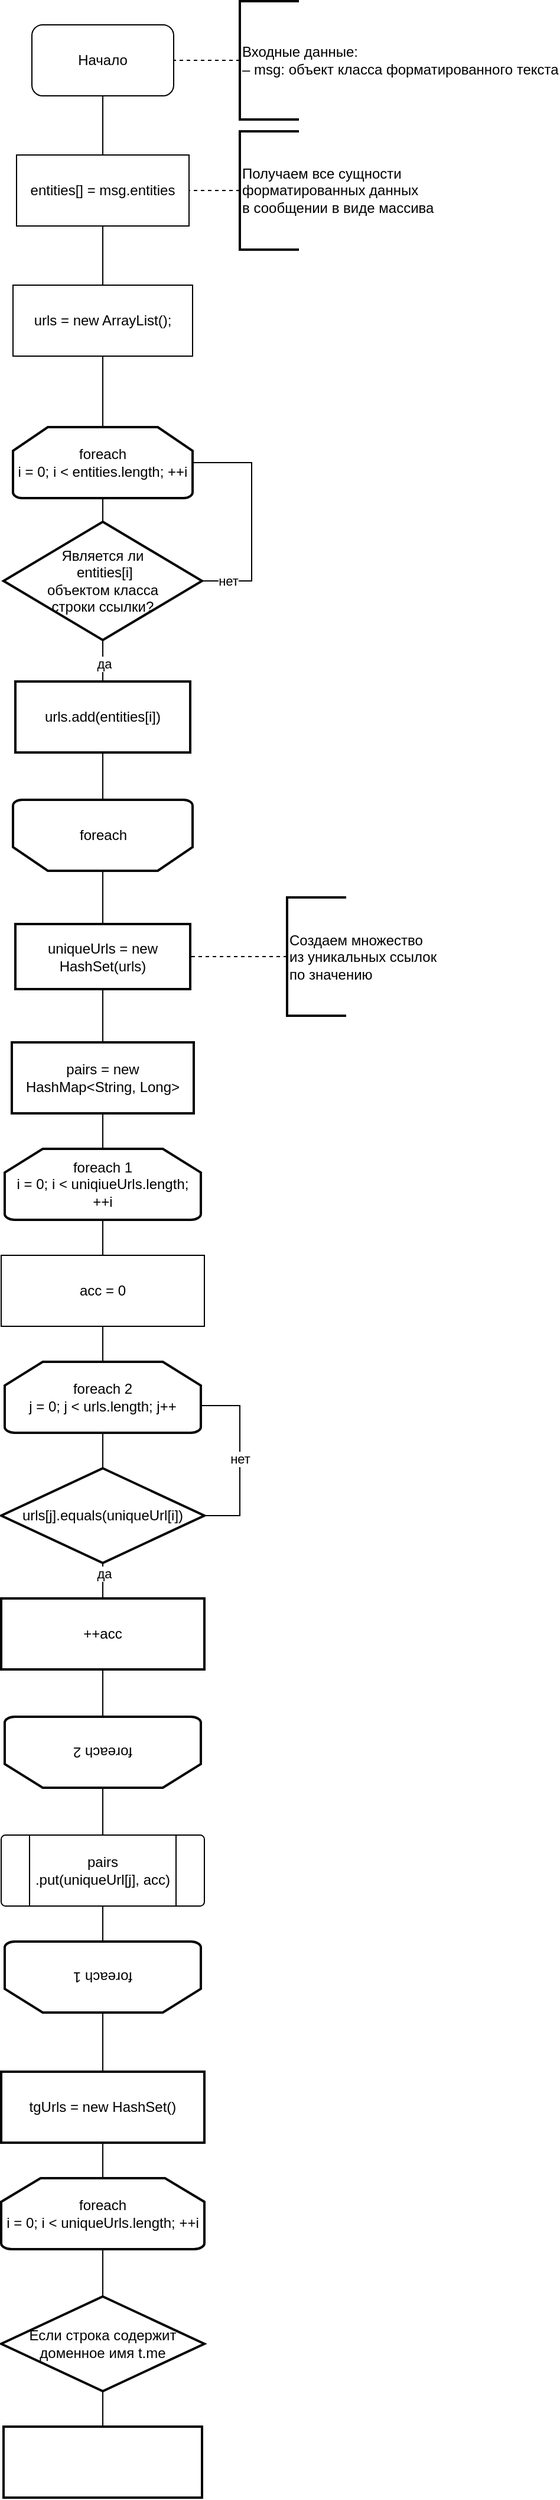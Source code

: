 <mxfile version="18.0.3" type="github">
  <diagram id="5dSFAF3gYTnQDeslkhWD" name="Page-1">
    <mxGraphModel dx="768" dy="801" grid="1" gridSize="10" guides="1" tooltips="1" connect="1" arrows="1" fold="1" page="1" pageScale="1" pageWidth="1654" pageHeight="2336" math="0" shadow="0">
      <root>
        <mxCell id="0" />
        <mxCell id="1" parent="0" />
        <mxCell id="sSxXcbS8iqsULBvi6WvE-41" style="edgeStyle=orthogonalEdgeStyle;rounded=0;orthogonalLoop=1;jettySize=auto;html=1;endArrow=none;endFill=0;" parent="1" source="sSxXcbS8iqsULBvi6WvE-1" target="sSxXcbS8iqsULBvi6WvE-6" edge="1">
          <mxGeometry relative="1" as="geometry" />
        </mxCell>
        <mxCell id="sSxXcbS8iqsULBvi6WvE-1" value="Начало&lt;br&gt;" style="rounded=1;whiteSpace=wrap;html=1;" parent="1" vertex="1">
          <mxGeometry x="354" y="30" width="120" height="60" as="geometry" />
        </mxCell>
        <mxCell id="sSxXcbS8iqsULBvi6WvE-4" style="edgeStyle=orthogonalEdgeStyle;rounded=0;orthogonalLoop=1;jettySize=auto;html=1;endArrow=none;endFill=0;dashed=1;" parent="1" source="sSxXcbS8iqsULBvi6WvE-3" target="sSxXcbS8iqsULBvi6WvE-1" edge="1">
          <mxGeometry relative="1" as="geometry" />
        </mxCell>
        <mxCell id="sSxXcbS8iqsULBvi6WvE-3" value="Входные данные:&lt;br&gt;– msg: объект класса форматированного текста" style="strokeWidth=2;html=1;shape=mxgraph.flowchart.annotation_1;align=left;pointerEvents=1;" parent="1" vertex="1">
          <mxGeometry x="530" y="10" width="50" height="100" as="geometry" />
        </mxCell>
        <mxCell id="sSxXcbS8iqsULBvi6WvE-23" value="" style="edgeStyle=orthogonalEdgeStyle;rounded=0;orthogonalLoop=1;jettySize=auto;html=1;endArrow=none;endFill=0;" parent="1" source="sSxXcbS8iqsULBvi6WvE-6" target="sSxXcbS8iqsULBvi6WvE-22" edge="1">
          <mxGeometry relative="1" as="geometry" />
        </mxCell>
        <mxCell id="sSxXcbS8iqsULBvi6WvE-6" value="entities[] = msg.entities" style="rounded=0;whiteSpace=wrap;html=1;" parent="1" vertex="1">
          <mxGeometry x="341" y="140" width="146" height="60" as="geometry" />
        </mxCell>
        <mxCell id="sSxXcbS8iqsULBvi6WvE-8" style="edgeStyle=orthogonalEdgeStyle;rounded=0;orthogonalLoop=1;jettySize=auto;html=1;dashed=1;endArrow=none;endFill=0;" parent="1" source="sSxXcbS8iqsULBvi6WvE-7" target="sSxXcbS8iqsULBvi6WvE-6" edge="1">
          <mxGeometry relative="1" as="geometry" />
        </mxCell>
        <mxCell id="sSxXcbS8iqsULBvi6WvE-7" value="Получаем все сущности&lt;br&gt;форматированных данных&lt;br&gt;в сообщении в виде массива" style="strokeWidth=2;html=1;shape=mxgraph.flowchart.annotation_1;align=left;pointerEvents=1;" parent="1" vertex="1">
          <mxGeometry x="530" y="120" width="50" height="100" as="geometry" />
        </mxCell>
        <mxCell id="sSxXcbS8iqsULBvi6WvE-34" style="edgeStyle=orthogonalEdgeStyle;rounded=0;orthogonalLoop=1;jettySize=auto;html=1;exitX=0.5;exitY=1;exitDx=0;exitDy=0;exitPerimeter=0;entryX=0.5;entryY=0;entryDx=0;entryDy=0;entryPerimeter=0;endArrow=none;endFill=0;" parent="1" source="sSxXcbS8iqsULBvi6WvE-9" target="sSxXcbS8iqsULBvi6WvE-11" edge="1">
          <mxGeometry relative="1" as="geometry" />
        </mxCell>
        <mxCell id="sSxXcbS8iqsULBvi6WvE-9" value="foreach&lt;br&gt;i = 0; i &amp;lt; entities.length; ++i" style="strokeWidth=2;html=1;shape=mxgraph.flowchart.loop_limit;whiteSpace=wrap;" parent="1" vertex="1">
          <mxGeometry x="338" y="370" width="152" height="60" as="geometry" />
        </mxCell>
        <mxCell id="sSxXcbS8iqsULBvi6WvE-43" value="" style="edgeStyle=orthogonalEdgeStyle;rounded=0;orthogonalLoop=1;jettySize=auto;html=1;endArrow=none;endFill=0;" parent="1" source="sSxXcbS8iqsULBvi6WvE-10" target="sSxXcbS8iqsULBvi6WvE-42" edge="1">
          <mxGeometry relative="1" as="geometry" />
        </mxCell>
        <mxCell id="sSxXcbS8iqsULBvi6WvE-10" value="" style="strokeWidth=2;html=1;shape=mxgraph.flowchart.loop_limit;whiteSpace=wrap;rotation=-180;" parent="1" vertex="1">
          <mxGeometry x="338" y="685" width="152" height="60" as="geometry" />
        </mxCell>
        <mxCell id="sSxXcbS8iqsULBvi6WvE-31" value="" style="edgeStyle=orthogonalEdgeStyle;rounded=0;orthogonalLoop=1;jettySize=auto;html=1;endArrow=none;endFill=0;" parent="1" source="sSxXcbS8iqsULBvi6WvE-11" target="sSxXcbS8iqsULBvi6WvE-30" edge="1">
          <mxGeometry relative="1" as="geometry" />
        </mxCell>
        <mxCell id="sSxXcbS8iqsULBvi6WvE-38" value="да" style="edgeLabel;html=1;align=center;verticalAlign=middle;resizable=0;points=[];" parent="sSxXcbS8iqsULBvi6WvE-31" vertex="1" connectable="0">
          <mxGeometry x="-0.467" y="1" relative="1" as="geometry">
            <mxPoint y="8" as="offset" />
          </mxGeometry>
        </mxCell>
        <mxCell id="sSxXcbS8iqsULBvi6WvE-36" style="edgeStyle=orthogonalEdgeStyle;rounded=0;orthogonalLoop=1;jettySize=auto;html=1;exitX=1;exitY=0.5;exitDx=0;exitDy=0;exitPerimeter=0;entryX=1;entryY=0.5;entryDx=0;entryDy=0;entryPerimeter=0;endArrow=none;endFill=0;" parent="1" source="sSxXcbS8iqsULBvi6WvE-11" target="sSxXcbS8iqsULBvi6WvE-9" edge="1">
          <mxGeometry relative="1" as="geometry">
            <Array as="points">
              <mxPoint x="540" y="500" />
              <mxPoint x="540" y="400" />
            </Array>
          </mxGeometry>
        </mxCell>
        <mxCell id="sSxXcbS8iqsULBvi6WvE-37" value="нет" style="edgeLabel;html=1;align=center;verticalAlign=middle;resizable=0;points=[];" parent="sSxXcbS8iqsULBvi6WvE-36" vertex="1" connectable="0">
          <mxGeometry x="-0.75" y="2" relative="1" as="geometry">
            <mxPoint x="-2" y="2" as="offset" />
          </mxGeometry>
        </mxCell>
        <mxCell id="sSxXcbS8iqsULBvi6WvE-11" value="Является ли&lt;br&gt;&amp;nbsp;entities[i]&lt;br&gt;объектом класса&lt;br&gt;строки ссылки?" style="strokeWidth=2;html=1;shape=mxgraph.flowchart.decision;whiteSpace=wrap;" parent="1" vertex="1">
          <mxGeometry x="330" y="450" width="168" height="100" as="geometry" />
        </mxCell>
        <mxCell id="sSxXcbS8iqsULBvi6WvE-33" style="edgeStyle=orthogonalEdgeStyle;rounded=0;orthogonalLoop=1;jettySize=auto;html=1;entryX=0.5;entryY=0;entryDx=0;entryDy=0;entryPerimeter=0;endArrow=none;endFill=0;" parent="1" source="sSxXcbS8iqsULBvi6WvE-22" target="sSxXcbS8iqsULBvi6WvE-9" edge="1">
          <mxGeometry relative="1" as="geometry" />
        </mxCell>
        <mxCell id="sSxXcbS8iqsULBvi6WvE-22" value="urls = new ArrayList();" style="whiteSpace=wrap;html=1;rounded=0;" parent="1" vertex="1">
          <mxGeometry x="338" y="250" width="152" height="60" as="geometry" />
        </mxCell>
        <mxCell id="sSxXcbS8iqsULBvi6WvE-39" style="edgeStyle=orthogonalEdgeStyle;rounded=0;orthogonalLoop=1;jettySize=auto;html=1;entryX=0.5;entryY=1;entryDx=0;entryDy=0;entryPerimeter=0;endArrow=none;endFill=0;" parent="1" source="sSxXcbS8iqsULBvi6WvE-30" target="sSxXcbS8iqsULBvi6WvE-10" edge="1">
          <mxGeometry relative="1" as="geometry" />
        </mxCell>
        <mxCell id="sSxXcbS8iqsULBvi6WvE-30" value="urls.add(entities[i])" style="whiteSpace=wrap;html=1;strokeWidth=2;" parent="1" vertex="1">
          <mxGeometry x="340" y="585" width="148" height="60" as="geometry" />
        </mxCell>
        <mxCell id="sSxXcbS8iqsULBvi6WvE-40" value="foreach" style="text;html=1;align=center;verticalAlign=middle;resizable=0;points=[];autosize=1;strokeColor=none;fillColor=none;" parent="1" vertex="1">
          <mxGeometry x="384" y="705" width="60" height="20" as="geometry" />
        </mxCell>
        <mxCell id="sSxXcbS8iqsULBvi6WvE-45" value="" style="edgeStyle=orthogonalEdgeStyle;rounded=0;orthogonalLoop=1;jettySize=auto;html=1;endArrow=none;endFill=0;" parent="1" source="sSxXcbS8iqsULBvi6WvE-42" target="sSxXcbS8iqsULBvi6WvE-44" edge="1">
          <mxGeometry relative="1" as="geometry" />
        </mxCell>
        <mxCell id="sSxXcbS8iqsULBvi6WvE-42" value="uniqueUrls = new HashSet(urls)" style="whiteSpace=wrap;html=1;strokeWidth=2;" parent="1" vertex="1">
          <mxGeometry x="340" y="790" width="148" height="55" as="geometry" />
        </mxCell>
        <mxCell id="sSxXcbS8iqsULBvi6WvE-44" value="pairs = new HashMap&amp;lt;String, Long&amp;gt;" style="whiteSpace=wrap;html=1;strokeWidth=2;" parent="1" vertex="1">
          <mxGeometry x="337" y="890" width="154" height="60" as="geometry" />
        </mxCell>
        <mxCell id="Ge9R5wrdljjXkZvI9MYg-1" style="edgeStyle=orthogonalEdgeStyle;rounded=0;orthogonalLoop=1;jettySize=auto;html=1;endArrow=none;endFill=0;" edge="1" parent="1" source="sSxXcbS8iqsULBvi6WvE-46" target="sSxXcbS8iqsULBvi6WvE-44">
          <mxGeometry relative="1" as="geometry" />
        </mxCell>
        <mxCell id="Ge9R5wrdljjXkZvI9MYg-26" style="edgeStyle=orthogonalEdgeStyle;rounded=0;orthogonalLoop=1;jettySize=auto;html=1;endArrow=none;endFill=0;" edge="1" parent="1" source="sSxXcbS8iqsULBvi6WvE-46" target="Ge9R5wrdljjXkZvI9MYg-23">
          <mxGeometry relative="1" as="geometry" />
        </mxCell>
        <mxCell id="sSxXcbS8iqsULBvi6WvE-46" value="foreach 1&lt;br&gt;i = 0; i &amp;lt; uniqiueUrls.length; ++i" style="strokeWidth=2;html=1;shape=mxgraph.flowchart.loop_limit;whiteSpace=wrap;" parent="1" vertex="1">
          <mxGeometry x="331" y="980" width="166" height="60" as="geometry" />
        </mxCell>
        <mxCell id="Ge9R5wrdljjXkZvI9MYg-33" style="edgeStyle=orthogonalEdgeStyle;rounded=0;orthogonalLoop=1;jettySize=auto;html=1;endArrow=none;endFill=0;" edge="1" parent="1" source="Ge9R5wrdljjXkZvI9MYg-2" target="Ge9R5wrdljjXkZvI9MYg-32">
          <mxGeometry relative="1" as="geometry" />
        </mxCell>
        <mxCell id="Ge9R5wrdljjXkZvI9MYg-2" value="foreach 2" style="strokeWidth=2;html=1;shape=mxgraph.flowchart.loop_limit;whiteSpace=wrap;rotation=-180;" vertex="1" parent="1">
          <mxGeometry x="331" y="1460" width="166" height="60" as="geometry" />
        </mxCell>
        <mxCell id="Ge9R5wrdljjXkZvI9MYg-4" style="edgeStyle=orthogonalEdgeStyle;rounded=0;orthogonalLoop=1;jettySize=auto;html=1;endArrow=none;endFill=0;dashed=1;" edge="1" parent="1" source="Ge9R5wrdljjXkZvI9MYg-3" target="sSxXcbS8iqsULBvi6WvE-42">
          <mxGeometry relative="1" as="geometry" />
        </mxCell>
        <mxCell id="Ge9R5wrdljjXkZvI9MYg-3" value="Создаем множество &lt;br&gt;из уникальных ссылок&amp;nbsp;&lt;br&gt;по значению" style="strokeWidth=2;html=1;shape=mxgraph.flowchart.annotation_1;align=left;pointerEvents=1;" vertex="1" parent="1">
          <mxGeometry x="570" y="767.5" width="50" height="100" as="geometry" />
        </mxCell>
        <mxCell id="Ge9R5wrdljjXkZvI9MYg-20" value="" style="edgeStyle=orthogonalEdgeStyle;rounded=0;orthogonalLoop=1;jettySize=auto;html=1;endArrow=none;endFill=0;" edge="1" parent="1" source="Ge9R5wrdljjXkZvI9MYg-16" target="Ge9R5wrdljjXkZvI9MYg-19">
          <mxGeometry relative="1" as="geometry" />
        </mxCell>
        <mxCell id="Ge9R5wrdljjXkZvI9MYg-16" value="foreach 2&lt;br&gt;j = 0; j &amp;lt; urls.length; j++" style="strokeWidth=2;html=1;shape=mxgraph.flowchart.loop_limit;whiteSpace=wrap;" vertex="1" parent="1">
          <mxGeometry x="331" y="1160" width="166" height="60" as="geometry" />
        </mxCell>
        <mxCell id="Ge9R5wrdljjXkZvI9MYg-22" value="" style="edgeStyle=orthogonalEdgeStyle;rounded=0;orthogonalLoop=1;jettySize=auto;html=1;endArrow=none;endFill=0;" edge="1" parent="1" source="Ge9R5wrdljjXkZvI9MYg-19" target="Ge9R5wrdljjXkZvI9MYg-21">
          <mxGeometry relative="1" as="geometry" />
        </mxCell>
        <mxCell id="Ge9R5wrdljjXkZvI9MYg-30" value="да" style="edgeLabel;html=1;align=center;verticalAlign=middle;resizable=0;points=[];" vertex="1" connectable="0" parent="Ge9R5wrdljjXkZvI9MYg-22">
          <mxGeometry x="-0.64" y="1" relative="1" as="geometry">
            <mxPoint as="offset" />
          </mxGeometry>
        </mxCell>
        <mxCell id="Ge9R5wrdljjXkZvI9MYg-29" value="нет" style="edgeStyle=orthogonalEdgeStyle;rounded=0;orthogonalLoop=1;jettySize=auto;html=1;entryX=1;entryY=0.617;entryDx=0;entryDy=0;entryPerimeter=0;endArrow=none;endFill=0;" edge="1" parent="1" source="Ge9R5wrdljjXkZvI9MYg-19" target="Ge9R5wrdljjXkZvI9MYg-16">
          <mxGeometry relative="1" as="geometry">
            <Array as="points">
              <mxPoint x="530" y="1290" />
              <mxPoint x="530" y="1197" />
            </Array>
          </mxGeometry>
        </mxCell>
        <mxCell id="Ge9R5wrdljjXkZvI9MYg-19" value="urls[j].equals(uniqueUrl[i])" style="rhombus;whiteSpace=wrap;html=1;strokeWidth=2;" vertex="1" parent="1">
          <mxGeometry x="328" y="1250" width="172" height="80" as="geometry" />
        </mxCell>
        <mxCell id="Ge9R5wrdljjXkZvI9MYg-31" style="edgeStyle=orthogonalEdgeStyle;rounded=0;orthogonalLoop=1;jettySize=auto;html=1;endArrow=none;endFill=0;" edge="1" parent="1" source="Ge9R5wrdljjXkZvI9MYg-21" target="Ge9R5wrdljjXkZvI9MYg-2">
          <mxGeometry relative="1" as="geometry" />
        </mxCell>
        <mxCell id="Ge9R5wrdljjXkZvI9MYg-21" value="++acc" style="whiteSpace=wrap;html=1;strokeWidth=2;" vertex="1" parent="1">
          <mxGeometry x="328" y="1360" width="172" height="60" as="geometry" />
        </mxCell>
        <mxCell id="Ge9R5wrdljjXkZvI9MYg-27" style="edgeStyle=orthogonalEdgeStyle;rounded=0;orthogonalLoop=1;jettySize=auto;html=1;endArrow=none;endFill=0;" edge="1" parent="1" source="Ge9R5wrdljjXkZvI9MYg-23" target="Ge9R5wrdljjXkZvI9MYg-16">
          <mxGeometry relative="1" as="geometry" />
        </mxCell>
        <mxCell id="Ge9R5wrdljjXkZvI9MYg-23" value="acc = 0" style="rounded=0;whiteSpace=wrap;html=1;" vertex="1" parent="1">
          <mxGeometry x="328" y="1070" width="172" height="60" as="geometry" />
        </mxCell>
        <mxCell id="Ge9R5wrdljjXkZvI9MYg-37" style="edgeStyle=orthogonalEdgeStyle;rounded=0;orthogonalLoop=1;jettySize=auto;html=1;endArrow=none;endFill=0;" edge="1" parent="1" source="Ge9R5wrdljjXkZvI9MYg-32" target="Ge9R5wrdljjXkZvI9MYg-34">
          <mxGeometry relative="1" as="geometry" />
        </mxCell>
        <mxCell id="Ge9R5wrdljjXkZvI9MYg-32" value="pairs&lt;br&gt;.put(uniqueUrl[j], acc)" style="verticalLabelPosition=middle;verticalAlign=middle;html=1;shape=process;whiteSpace=wrap;rounded=1;size=0.14;arcSize=6;labelPosition=center;align=center;" vertex="1" parent="1">
          <mxGeometry x="328" y="1560" width="172" height="60" as="geometry" />
        </mxCell>
        <mxCell id="Ge9R5wrdljjXkZvI9MYg-39" value="" style="edgeStyle=orthogonalEdgeStyle;rounded=0;orthogonalLoop=1;jettySize=auto;html=1;endArrow=none;endFill=0;" edge="1" parent="1" source="Ge9R5wrdljjXkZvI9MYg-34" target="Ge9R5wrdljjXkZvI9MYg-38">
          <mxGeometry relative="1" as="geometry" />
        </mxCell>
        <mxCell id="Ge9R5wrdljjXkZvI9MYg-34" value="foreach 1" style="strokeWidth=2;html=1;shape=mxgraph.flowchart.loop_limit;whiteSpace=wrap;rotation=-180;" vertex="1" parent="1">
          <mxGeometry x="331" y="1650" width="166" height="60" as="geometry" />
        </mxCell>
        <mxCell id="Ge9R5wrdljjXkZvI9MYg-41" style="edgeStyle=orthogonalEdgeStyle;rounded=0;orthogonalLoop=1;jettySize=auto;html=1;endArrow=none;endFill=0;" edge="1" parent="1" source="Ge9R5wrdljjXkZvI9MYg-38" target="Ge9R5wrdljjXkZvI9MYg-40">
          <mxGeometry relative="1" as="geometry" />
        </mxCell>
        <mxCell id="Ge9R5wrdljjXkZvI9MYg-38" value="tgUrls = new HashSet()" style="whiteSpace=wrap;html=1;strokeWidth=2;" vertex="1" parent="1">
          <mxGeometry x="328" y="1760" width="172" height="60" as="geometry" />
        </mxCell>
        <mxCell id="Ge9R5wrdljjXkZvI9MYg-43" value="" style="edgeStyle=orthogonalEdgeStyle;rounded=0;orthogonalLoop=1;jettySize=auto;html=1;endArrow=none;endFill=0;" edge="1" parent="1" source="Ge9R5wrdljjXkZvI9MYg-40" target="Ge9R5wrdljjXkZvI9MYg-42">
          <mxGeometry relative="1" as="geometry" />
        </mxCell>
        <mxCell id="Ge9R5wrdljjXkZvI9MYg-40" value="foreach&lt;br&gt;i = 0; i &amp;lt; uniqueUrls.length; ++i" style="strokeWidth=2;html=1;shape=mxgraph.flowchart.loop_limit;whiteSpace=wrap;" vertex="1" parent="1">
          <mxGeometry x="328" y="1850" width="172" height="60" as="geometry" />
        </mxCell>
        <mxCell id="Ge9R5wrdljjXkZvI9MYg-45" value="" style="edgeStyle=orthogonalEdgeStyle;rounded=0;orthogonalLoop=1;jettySize=auto;html=1;endArrow=none;endFill=0;" edge="1" parent="1" source="Ge9R5wrdljjXkZvI9MYg-42" target="Ge9R5wrdljjXkZvI9MYg-44">
          <mxGeometry relative="1" as="geometry" />
        </mxCell>
        <mxCell id="Ge9R5wrdljjXkZvI9MYg-42" value="Если строка содержит доменное имя t.me" style="rhombus;whiteSpace=wrap;html=1;strokeWidth=2;" vertex="1" parent="1">
          <mxGeometry x="328" y="1950" width="172" height="80" as="geometry" />
        </mxCell>
        <mxCell id="Ge9R5wrdljjXkZvI9MYg-44" value="" style="whiteSpace=wrap;html=1;strokeWidth=2;" vertex="1" parent="1">
          <mxGeometry x="330" y="2060" width="168" height="60" as="geometry" />
        </mxCell>
      </root>
    </mxGraphModel>
  </diagram>
</mxfile>
